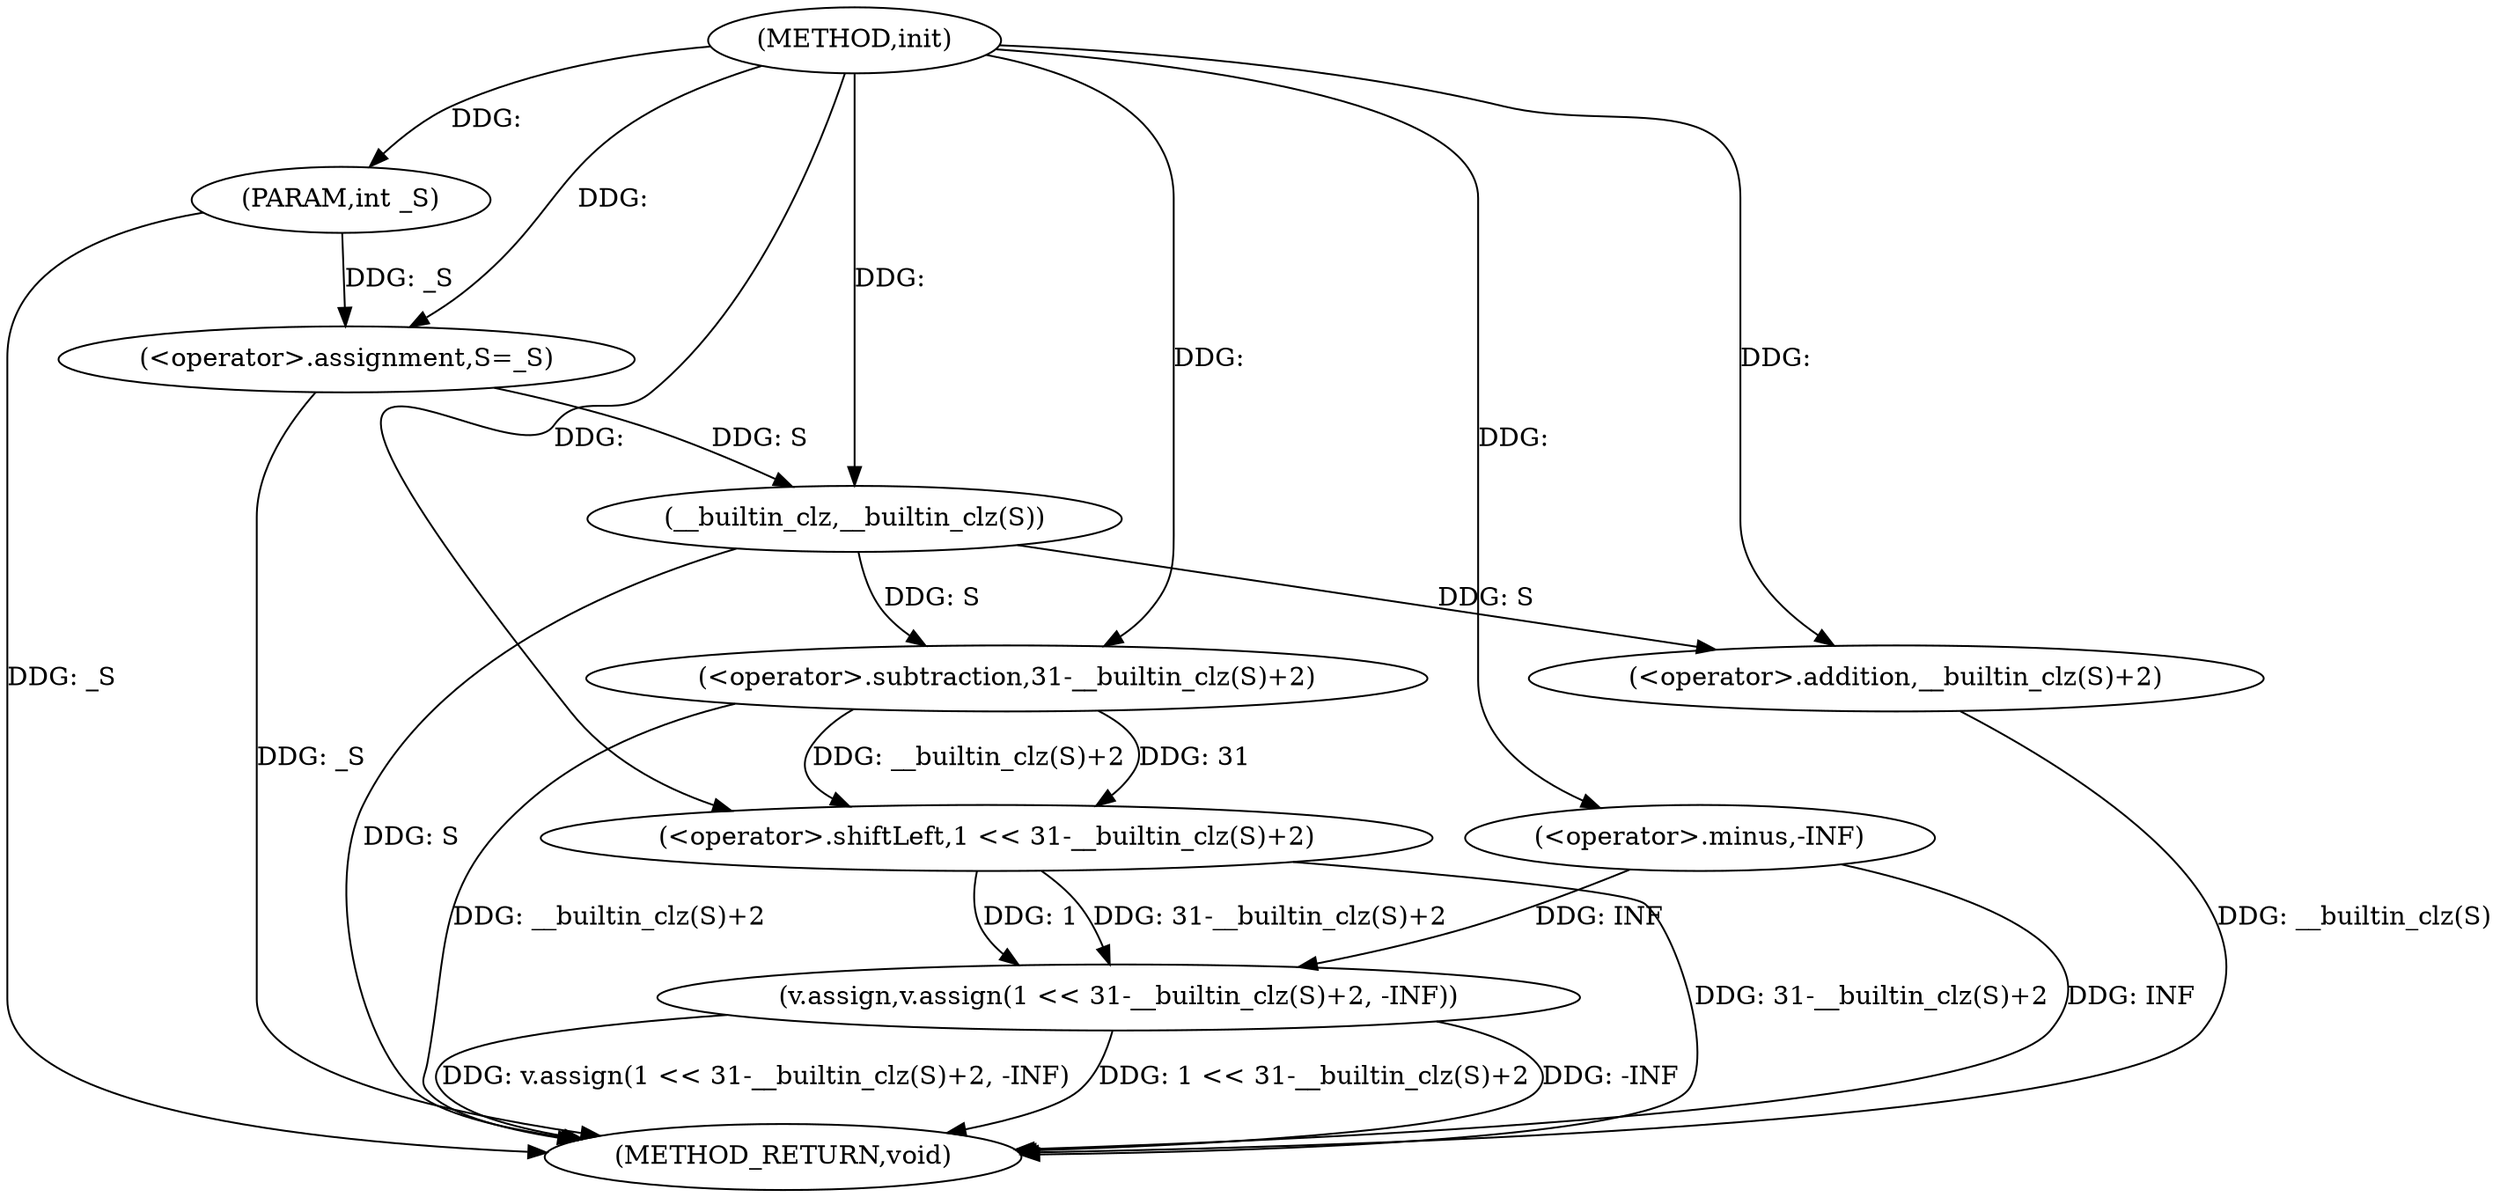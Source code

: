 digraph "init" {  
"1000199" [label = "(METHOD,init)" ]
"1000216" [label = "(METHOD_RETURN,void)" ]
"1000200" [label = "(PARAM,int _S)" ]
"1000202" [label = "(<operator>.assignment,S=_S)" ]
"1000205" [label = "(v.assign,v.assign(1 << 31-__builtin_clz(S)+2, -INF))" ]
"1000206" [label = "(<operator>.shiftLeft,1 << 31-__builtin_clz(S)+2)" ]
"1000214" [label = "(<operator>.minus,-INF)" ]
"1000208" [label = "(<operator>.subtraction,31-__builtin_clz(S)+2)" ]
"1000210" [label = "(<operator>.addition,__builtin_clz(S)+2)" ]
"1000211" [label = "(__builtin_clz,__builtin_clz(S))" ]
  "1000200" -> "1000216"  [ label = "DDG: _S"] 
  "1000202" -> "1000216"  [ label = "DDG: _S"] 
  "1000211" -> "1000216"  [ label = "DDG: S"] 
  "1000210" -> "1000216"  [ label = "DDG: __builtin_clz(S)"] 
  "1000208" -> "1000216"  [ label = "DDG: __builtin_clz(S)+2"] 
  "1000206" -> "1000216"  [ label = "DDG: 31-__builtin_clz(S)+2"] 
  "1000205" -> "1000216"  [ label = "DDG: 1 << 31-__builtin_clz(S)+2"] 
  "1000205" -> "1000216"  [ label = "DDG: -INF"] 
  "1000205" -> "1000216"  [ label = "DDG: v.assign(1 << 31-__builtin_clz(S)+2, -INF)"] 
  "1000214" -> "1000216"  [ label = "DDG: INF"] 
  "1000199" -> "1000200"  [ label = "DDG: "] 
  "1000200" -> "1000202"  [ label = "DDG: _S"] 
  "1000199" -> "1000202"  [ label = "DDG: "] 
  "1000206" -> "1000205"  [ label = "DDG: 1"] 
  "1000206" -> "1000205"  [ label = "DDG: 31-__builtin_clz(S)+2"] 
  "1000214" -> "1000205"  [ label = "DDG: INF"] 
  "1000199" -> "1000206"  [ label = "DDG: "] 
  "1000208" -> "1000206"  [ label = "DDG: 31"] 
  "1000208" -> "1000206"  [ label = "DDG: __builtin_clz(S)+2"] 
  "1000199" -> "1000214"  [ label = "DDG: "] 
  "1000199" -> "1000208"  [ label = "DDG: "] 
  "1000211" -> "1000208"  [ label = "DDG: S"] 
  "1000211" -> "1000210"  [ label = "DDG: S"] 
  "1000199" -> "1000210"  [ label = "DDG: "] 
  "1000202" -> "1000211"  [ label = "DDG: S"] 
  "1000199" -> "1000211"  [ label = "DDG: "] 
}
